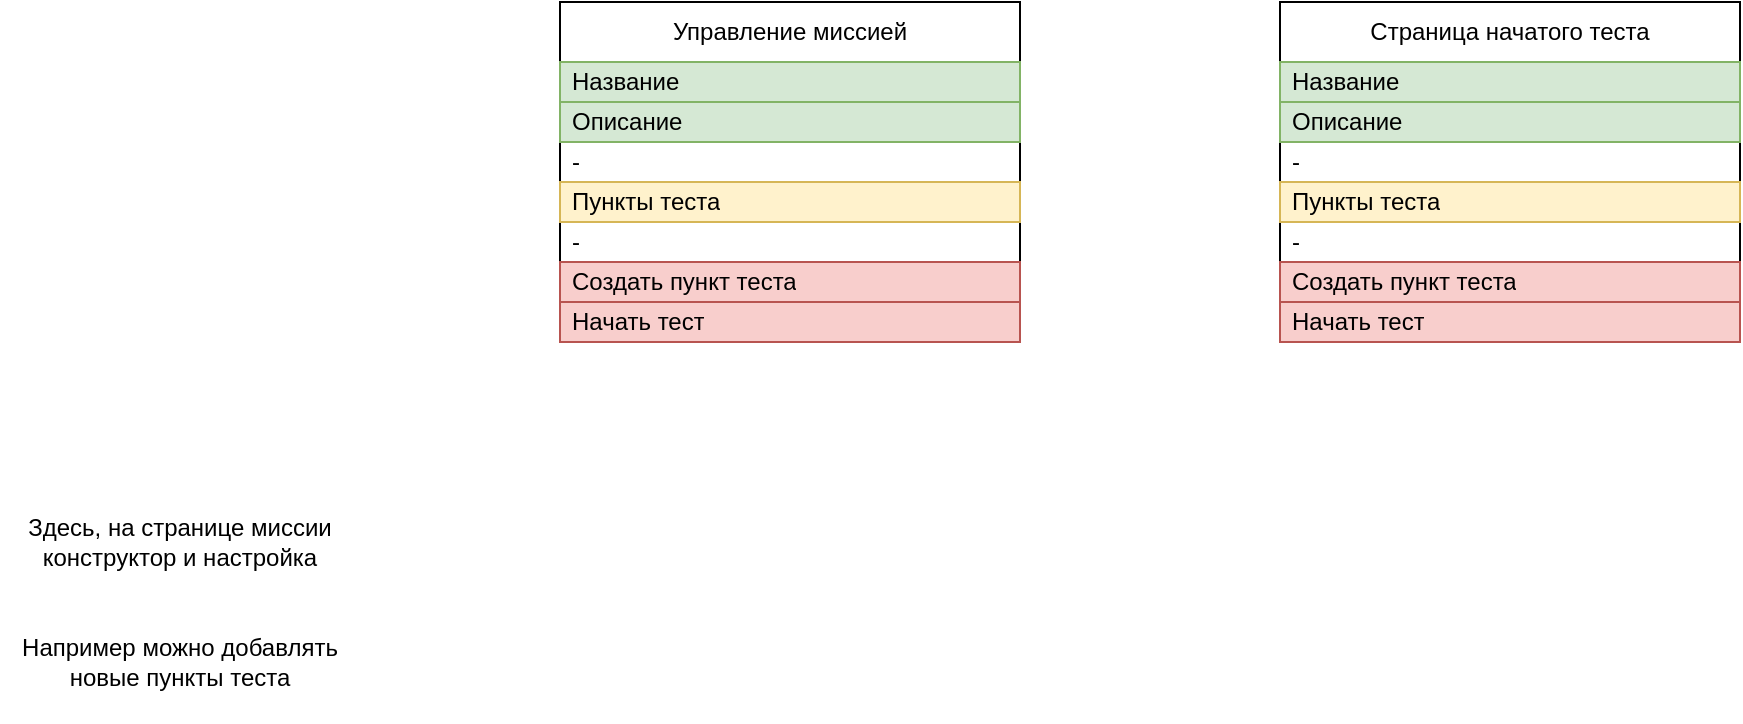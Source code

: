 <mxfile version="20.8.16" type="device" pages="2"><diagram name="Page-1" id="kKPcK78uOi5tfS4zX1zQ"><mxGraphModel dx="992" dy="633" grid="1" gridSize="10" guides="1" tooltips="1" connect="1" arrows="1" fold="1" page="1" pageScale="1" pageWidth="850" pageHeight="1100" math="0" shadow="0"><root><mxCell id="0"/><mxCell id="1" parent="0"/><mxCell id="wDGQdv_INmytUlG3UHVK-20" value="Управление миссией" style="swimlane;fontStyle=0;childLayout=stackLayout;horizontal=1;startSize=30;horizontalStack=0;resizeParent=1;resizeParentMax=0;resizeLast=0;collapsible=1;marginBottom=0;whiteSpace=wrap;html=1;" parent="1" vertex="1"><mxGeometry x="360" y="40" width="230" height="170" as="geometry"/></mxCell><mxCell id="wDGQdv_INmytUlG3UHVK-21" value="Название" style="text;strokeColor=#82b366;fillColor=#d5e8d4;align=left;verticalAlign=middle;spacingLeft=4;spacingRight=4;overflow=hidden;points=[[0,0.5],[1,0.5]];portConstraint=eastwest;rotatable=0;whiteSpace=wrap;html=1;" parent="wDGQdv_INmytUlG3UHVK-20" vertex="1"><mxGeometry y="30" width="230" height="20" as="geometry"/></mxCell><mxCell id="wDGQdv_INmytUlG3UHVK-22" value="Описание" style="text;strokeColor=#82b366;fillColor=#d5e8d4;align=left;verticalAlign=middle;spacingLeft=4;spacingRight=4;overflow=hidden;points=[[0,0.5],[1,0.5]];portConstraint=eastwest;rotatable=0;whiteSpace=wrap;html=1;" parent="wDGQdv_INmytUlG3UHVK-20" vertex="1"><mxGeometry y="50" width="230" height="20" as="geometry"/></mxCell><mxCell id="wDGQdv_INmytUlG3UHVK-25" value="-" style="text;strokeColor=none;fillColor=none;align=left;verticalAlign=middle;spacingLeft=4;spacingRight=4;overflow=hidden;points=[[0,0.5],[1,0.5]];portConstraint=eastwest;rotatable=0;whiteSpace=wrap;html=1;" parent="wDGQdv_INmytUlG3UHVK-20" vertex="1"><mxGeometry y="70" width="230" height="20" as="geometry"/></mxCell><mxCell id="wDGQdv_INmytUlG3UHVK-26" value="Пункты теста" style="text;strokeColor=#d6b656;fillColor=#fff2cc;align=left;verticalAlign=middle;spacingLeft=4;spacingRight=4;overflow=hidden;points=[[0,0.5],[1,0.5]];portConstraint=eastwest;rotatable=0;whiteSpace=wrap;html=1;" parent="wDGQdv_INmytUlG3UHVK-20" vertex="1"><mxGeometry y="90" width="230" height="20" as="geometry"/></mxCell><mxCell id="wDGQdv_INmytUlG3UHVK-31" value="-" style="text;align=left;verticalAlign=middle;spacingLeft=4;spacingRight=4;overflow=hidden;points=[[0,0.5],[1,0.5]];portConstraint=eastwest;rotatable=0;whiteSpace=wrap;html=1;" parent="wDGQdv_INmytUlG3UHVK-20" vertex="1"><mxGeometry y="110" width="230" height="20" as="geometry"/></mxCell><mxCell id="wDGQdv_INmytUlG3UHVK-29" value="Создать пункт теста" style="text;strokeColor=#b85450;fillColor=#f8cecc;align=left;verticalAlign=middle;spacingLeft=4;spacingRight=4;overflow=hidden;points=[[0,0.5],[1,0.5]];portConstraint=eastwest;rotatable=0;whiteSpace=wrap;html=1;" parent="wDGQdv_INmytUlG3UHVK-20" vertex="1"><mxGeometry y="130" width="230" height="20" as="geometry"/></mxCell><mxCell id="wDGQdv_INmytUlG3UHVK-30" value="Начать тест" style="text;strokeColor=#b85450;fillColor=#f8cecc;align=left;verticalAlign=middle;spacingLeft=4;spacingRight=4;overflow=hidden;points=[[0,0.5],[1,0.5]];portConstraint=eastwest;rotatable=0;whiteSpace=wrap;html=1;" parent="wDGQdv_INmytUlG3UHVK-20" vertex="1"><mxGeometry y="150" width="230" height="20" as="geometry"/></mxCell><mxCell id="wDGQdv_INmytUlG3UHVK-32" value="Страница начатого теста" style="swimlane;fontStyle=0;childLayout=stackLayout;horizontal=1;startSize=30;horizontalStack=0;resizeParent=1;resizeParentMax=0;resizeLast=0;collapsible=1;marginBottom=0;whiteSpace=wrap;html=1;" parent="1" vertex="1"><mxGeometry x="720" y="40" width="230" height="170" as="geometry"/></mxCell><mxCell id="wDGQdv_INmytUlG3UHVK-33" value="Название" style="text;strokeColor=#82b366;fillColor=#d5e8d4;align=left;verticalAlign=middle;spacingLeft=4;spacingRight=4;overflow=hidden;points=[[0,0.5],[1,0.5]];portConstraint=eastwest;rotatable=0;whiteSpace=wrap;html=1;" parent="wDGQdv_INmytUlG3UHVK-32" vertex="1"><mxGeometry y="30" width="230" height="20" as="geometry"/></mxCell><mxCell id="wDGQdv_INmytUlG3UHVK-34" value="Описание" style="text;strokeColor=#82b366;fillColor=#d5e8d4;align=left;verticalAlign=middle;spacingLeft=4;spacingRight=4;overflow=hidden;points=[[0,0.5],[1,0.5]];portConstraint=eastwest;rotatable=0;whiteSpace=wrap;html=1;" parent="wDGQdv_INmytUlG3UHVK-32" vertex="1"><mxGeometry y="50" width="230" height="20" as="geometry"/></mxCell><mxCell id="wDGQdv_INmytUlG3UHVK-35" value="-" style="text;strokeColor=none;fillColor=none;align=left;verticalAlign=middle;spacingLeft=4;spacingRight=4;overflow=hidden;points=[[0,0.5],[1,0.5]];portConstraint=eastwest;rotatable=0;whiteSpace=wrap;html=1;" parent="wDGQdv_INmytUlG3UHVK-32" vertex="1"><mxGeometry y="70" width="230" height="20" as="geometry"/></mxCell><mxCell id="wDGQdv_INmytUlG3UHVK-36" value="Пункты теста" style="text;strokeColor=#d6b656;fillColor=#fff2cc;align=left;verticalAlign=middle;spacingLeft=4;spacingRight=4;overflow=hidden;points=[[0,0.5],[1,0.5]];portConstraint=eastwest;rotatable=0;whiteSpace=wrap;html=1;" parent="wDGQdv_INmytUlG3UHVK-32" vertex="1"><mxGeometry y="90" width="230" height="20" as="geometry"/></mxCell><mxCell id="wDGQdv_INmytUlG3UHVK-37" value="-" style="text;align=left;verticalAlign=middle;spacingLeft=4;spacingRight=4;overflow=hidden;points=[[0,0.5],[1,0.5]];portConstraint=eastwest;rotatable=0;whiteSpace=wrap;html=1;" parent="wDGQdv_INmytUlG3UHVK-32" vertex="1"><mxGeometry y="110" width="230" height="20" as="geometry"/></mxCell><mxCell id="wDGQdv_INmytUlG3UHVK-38" value="Создать пункт теста" style="text;strokeColor=#b85450;fillColor=#f8cecc;align=left;verticalAlign=middle;spacingLeft=4;spacingRight=4;overflow=hidden;points=[[0,0.5],[1,0.5]];portConstraint=eastwest;rotatable=0;whiteSpace=wrap;html=1;" parent="wDGQdv_INmytUlG3UHVK-32" vertex="1"><mxGeometry y="130" width="230" height="20" as="geometry"/></mxCell><mxCell id="wDGQdv_INmytUlG3UHVK-39" value="Начать тест" style="text;strokeColor=#b85450;fillColor=#f8cecc;align=left;verticalAlign=middle;spacingLeft=4;spacingRight=4;overflow=hidden;points=[[0,0.5],[1,0.5]];portConstraint=eastwest;rotatable=0;whiteSpace=wrap;html=1;" parent="wDGQdv_INmytUlG3UHVK-32" vertex="1"><mxGeometry y="150" width="230" height="20" as="geometry"/></mxCell><mxCell id="CmTzIssgwajuqAtvBNlB-1" value="Здесь, на странице миссии конструктор и настройка" style="text;html=1;strokeColor=none;fillColor=none;align=center;verticalAlign=middle;whiteSpace=wrap;rounded=0;" vertex="1" parent="1"><mxGeometry x="80" y="280" width="180" height="60" as="geometry"/></mxCell><mxCell id="CmTzIssgwajuqAtvBNlB-2" value="Например можно добавлять новые пункты теста" style="text;html=1;strokeColor=none;fillColor=none;align=center;verticalAlign=middle;whiteSpace=wrap;rounded=0;" vertex="1" parent="1"><mxGeometry x="80" y="340" width="180" height="60" as="geometry"/></mxCell></root></mxGraphModel></diagram><diagram id="IYYp5CW_kDf6VoQRLgJH" name="Page-2"><mxGraphModel dx="1842" dy="633" grid="1" gridSize="10" guides="1" tooltips="1" connect="1" arrows="1" fold="1" page="1" pageScale="1" pageWidth="850" pageHeight="1100" math="0" shadow="0"><root><mxCell id="0"/><mxCell id="1" parent="0"/><mxCell id="ikBMrN7OMJSAg3Mnm1L9-1" value="" style="rounded=0;whiteSpace=wrap;html=1;fillColor=#f5f5f5;fontColor=#333333;strokeColor=#666666;" parent="1" vertex="1"><mxGeometry x="120" y="80" width="560" height="440" as="geometry"/></mxCell><mxCell id="ikBMrN7OMJSAg3Mnm1L9-6" value="" style="rounded=1;whiteSpace=wrap;html=1;fillColor=#fff2cc;strokeColor=#d6b656;arcSize=4;" parent="1" vertex="1"><mxGeometry x="185" y="170" width="430" height="220" as="geometry"/></mxCell><mxCell id="ikBMrN7OMJSAg3Mnm1L9-2" value="" style="rounded=1;whiteSpace=wrap;html=1;fillColor=#ffe6cc;strokeColor=#d79b00;" parent="1" vertex="1"><mxGeometry x="215" y="280" width="380" height="30" as="geometry"/></mxCell><mxCell id="ikBMrN7OMJSAg3Mnm1L9-3" value="go away" style="text;html=1;strokeColor=none;fillColor=none;align=left;verticalAlign=middle;whiteSpace=wrap;rounded=0;" parent="1" vertex="1"><mxGeometry x="215" y="250" width="60" height="30" as="geometry"/></mxCell><mxCell id="ikBMrN7OMJSAg3Mnm1L9-4" value="Ok" style="rounded=0;whiteSpace=wrap;html=1;fillColor=#d5e8d4;gradientColor=#97d077;strokeColor=#82b366;" parent="1" vertex="1"><mxGeometry x="505" y="330" width="90" height="30" as="geometry"/></mxCell><mxCell id="ikBMrN7OMJSAg3Mnm1L9-5" value="Help" style="rounded=0;whiteSpace=wrap;html=1;fillColor=#ffcd28;gradientColor=#ffa500;strokeColor=#d79b00;" parent="1" vertex="1"><mxGeometry x="395" y="330" width="90" height="30" as="geometry"/></mxCell><mxCell id="ikBMrN7OMJSAg3Mnm1L9-9" value="" style="rounded=1;whiteSpace=wrap;html=1;fillColor=#ffe6cc;strokeColor=#d79b00;" parent="1" vertex="1"><mxGeometry x="215" y="190" width="380" height="20" as="geometry"/></mxCell><mxCell id="ikBMrN7OMJSAg3Mnm1L9-12" value="5 / 20" style="text;html=1;strokeColor=none;fillColor=none;align=center;verticalAlign=middle;whiteSpace=wrap;rounded=0;" parent="1" vertex="1"><mxGeometry x="375" y="190" width="60" height="20" as="geometry"/></mxCell><mxCell id="ikBMrN7OMJSAg3Mnm1L9-13" value="" style="rounded=0;whiteSpace=wrap;html=1;fillColor=#f5f5f5;fontColor=#333333;strokeColor=#666666;" parent="1" vertex="1"><mxGeometry x="840" y="80" width="560" height="440" as="geometry"/></mxCell><mxCell id="ikBMrN7OMJSAg3Mnm1L9-14" value="" style="rounded=1;whiteSpace=wrap;html=1;fillColor=#fff2cc;strokeColor=#d6b656;" parent="1" vertex="1"><mxGeometry x="905" y="170" width="430" height="220" as="geometry"/></mxCell><mxCell id="ikBMrN7OMJSAg3Mnm1L9-15" value="" style="rounded=1;whiteSpace=wrap;html=1;fillColor=#ffe6cc;strokeColor=#d79b00;" parent="1" vertex="1"><mxGeometry x="935" y="280" width="380" height="30" as="geometry"/></mxCell><mxCell id="ikBMrN7OMJSAg3Mnm1L9-16" value="go away" style="text;html=1;strokeColor=none;fillColor=none;align=left;verticalAlign=middle;whiteSpace=wrap;rounded=0;" parent="1" vertex="1"><mxGeometry x="935" y="250" width="60" height="30" as="geometry"/></mxCell><mxCell id="ikBMrN7OMJSAg3Mnm1L9-17" value="Ok" style="rounded=0;whiteSpace=wrap;html=1;fillColor=#d5e8d4;gradientColor=#97d077;strokeColor=#82b366;" parent="1" vertex="1"><mxGeometry x="1225" y="330" width="90" height="30" as="geometry"/></mxCell><mxCell id="ikBMrN7OMJSAg3Mnm1L9-18" value="Help" style="rounded=0;whiteSpace=wrap;html=1;fillColor=#ffcd28;gradientColor=#ffa500;strokeColor=#d79b00;" parent="1" vertex="1"><mxGeometry x="1115" y="330" width="90" height="30" as="geometry"/></mxCell><mxCell id="ikBMrN7OMJSAg3Mnm1L9-22" value="" style="ellipse;whiteSpace=wrap;html=1;aspect=fixed;rounded=1;fillColor=#d5e8d4;strokeColor=#82b366;" parent="1" vertex="1"><mxGeometry x="940" y="190" width="10" height="10" as="geometry"/></mxCell><mxCell id="ikBMrN7OMJSAg3Mnm1L9-23" value="" style="ellipse;whiteSpace=wrap;html=1;aspect=fixed;rounded=1;fillColor=#d5e8d4;strokeColor=#82b366;" parent="1" vertex="1"><mxGeometry x="960" y="190" width="10" height="10" as="geometry"/></mxCell><mxCell id="ikBMrN7OMJSAg3Mnm1L9-24" value="" style="ellipse;whiteSpace=wrap;html=1;aspect=fixed;rounded=1;fillColor=#d5e8d4;strokeColor=#82b366;" parent="1" vertex="1"><mxGeometry x="980" y="190" width="10" height="10" as="geometry"/></mxCell><mxCell id="ikBMrN7OMJSAg3Mnm1L9-25" value="" style="ellipse;whiteSpace=wrap;html=1;aspect=fixed;rounded=1;fillColor=#d5e8d4;strokeColor=#82b366;" parent="1" vertex="1"><mxGeometry x="1000" y="190" width="10" height="10" as="geometry"/></mxCell><mxCell id="ikBMrN7OMJSAg3Mnm1L9-26" value="" style="ellipse;whiteSpace=wrap;html=1;aspect=fixed;rounded=1;fillColor=#d5e8d4;strokeColor=#82b366;" parent="1" vertex="1"><mxGeometry x="1020" y="190" width="10" height="10" as="geometry"/></mxCell><mxCell id="ikBMrN7OMJSAg3Mnm1L9-27" value="" style="ellipse;whiteSpace=wrap;html=1;aspect=fixed;rounded=1;fillColor=#d5e8d4;strokeColor=#82b366;" parent="1" vertex="1"><mxGeometry x="1040" y="190" width="10" height="10" as="geometry"/></mxCell><mxCell id="ikBMrN7OMJSAg3Mnm1L9-28" value="" style="ellipse;whiteSpace=wrap;html=1;aspect=fixed;rounded=1;" parent="1" vertex="1"><mxGeometry x="1060" y="190" width="10" height="10" as="geometry"/></mxCell><mxCell id="ikBMrN7OMJSAg3Mnm1L9-29" value="" style="ellipse;whiteSpace=wrap;html=1;aspect=fixed;rounded=1;" parent="1" vertex="1"><mxGeometry x="1080" y="190" width="10" height="10" as="geometry"/></mxCell><mxCell id="ikBMrN7OMJSAg3Mnm1L9-30" value="" style="ellipse;whiteSpace=wrap;html=1;aspect=fixed;rounded=1;" parent="1" vertex="1"><mxGeometry x="1240" y="190" width="10" height="10" as="geometry"/></mxCell><mxCell id="ikBMrN7OMJSAg3Mnm1L9-31" value="" style="ellipse;whiteSpace=wrap;html=1;aspect=fixed;rounded=1;" parent="1" vertex="1"><mxGeometry x="1220" y="190" width="10" height="10" as="geometry"/></mxCell><mxCell id="ikBMrN7OMJSAg3Mnm1L9-32" value="" style="ellipse;whiteSpace=wrap;html=1;aspect=fixed;rounded=1;" parent="1" vertex="1"><mxGeometry x="1200" y="190" width="10" height="10" as="geometry"/></mxCell><mxCell id="ikBMrN7OMJSAg3Mnm1L9-33" value="" style="ellipse;whiteSpace=wrap;html=1;aspect=fixed;rounded=1;" parent="1" vertex="1"><mxGeometry x="1180" y="190" width="10" height="10" as="geometry"/></mxCell><mxCell id="ikBMrN7OMJSAg3Mnm1L9-34" value="" style="ellipse;whiteSpace=wrap;html=1;aspect=fixed;rounded=1;" parent="1" vertex="1"><mxGeometry x="1160" y="190" width="10" height="10" as="geometry"/></mxCell><mxCell id="ikBMrN7OMJSAg3Mnm1L9-35" value="" style="ellipse;whiteSpace=wrap;html=1;aspect=fixed;rounded=1;" parent="1" vertex="1"><mxGeometry x="1140" y="190" width="10" height="10" as="geometry"/></mxCell><mxCell id="ikBMrN7OMJSAg3Mnm1L9-36" value="" style="ellipse;whiteSpace=wrap;html=1;aspect=fixed;rounded=1;" parent="1" vertex="1"><mxGeometry x="1120" y="190" width="10" height="10" as="geometry"/></mxCell><mxCell id="ikBMrN7OMJSAg3Mnm1L9-37" value="" style="ellipse;whiteSpace=wrap;html=1;aspect=fixed;rounded=1;" parent="1" vertex="1"><mxGeometry x="1100" y="190" width="10" height="10" as="geometry"/></mxCell><mxCell id="KgDStWoyhLVJrNO-TcrN-3" style="edgeStyle=orthogonalEdgeStyle;rounded=0;orthogonalLoop=1;jettySize=auto;html=1;exitX=1;exitY=0.5;exitDx=0;exitDy=0;entryX=0;entryY=0.5;entryDx=0;entryDy=0;" edge="1" parent="1" source="KgDStWoyhLVJrNO-TcrN-1" target="KgDStWoyhLVJrNO-TcrN-2"><mxGeometry relative="1" as="geometry"/></mxCell><mxCell id="KgDStWoyhLVJrNO-TcrN-1" value="Открытие страницы" style="rounded=0;whiteSpace=wrap;html=1;fillColor=#fff2cc;strokeColor=#d6b656;" vertex="1" parent="1"><mxGeometry x="120" y="600" width="160" height="40" as="geometry"/></mxCell><mxCell id="KgDStWoyhLVJrNO-TcrN-8" style="edgeStyle=orthogonalEdgeStyle;rounded=0;orthogonalLoop=1;jettySize=auto;html=1;exitX=1;exitY=0.5;exitDx=0;exitDy=0;entryX=0;entryY=0.5;entryDx=0;entryDy=0;" edge="1" parent="1" source="KgDStWoyhLVJrNO-TcrN-2" target="KgDStWoyhLVJrNO-TcrN-7"><mxGeometry relative="1" as="geometry"/></mxCell><mxCell id="KgDStWoyhLVJrNO-TcrN-2" value="Получить вопрос" style="rounded=0;whiteSpace=wrap;html=1;fillColor=#d5e8d4;strokeColor=#82b366;" vertex="1" parent="1"><mxGeometry x="320" y="600" width="160" height="40" as="geometry"/></mxCell><mxCell id="KgDStWoyhLVJrNO-TcrN-15" style="edgeStyle=none;rounded=0;orthogonalLoop=1;jettySize=auto;html=1;exitX=0.5;exitY=1;exitDx=0;exitDy=0;entryX=0.5;entryY=0;entryDx=0;entryDy=0;" edge="1" parent="1" source="KgDStWoyhLVJrNO-TcrN-4" target="KgDStWoyhLVJrNO-TcrN-14"><mxGeometry relative="1" as="geometry"/></mxCell><mxCell id="KgDStWoyhLVJrNO-TcrN-4" value="Получить решение пользователя" style="rounded=0;whiteSpace=wrap;html=1;" vertex="1" parent="1"><mxGeometry x="720" y="600" width="160" height="40" as="geometry"/></mxCell><mxCell id="KgDStWoyhLVJrNO-TcrN-9" style="edgeStyle=orthogonalEdgeStyle;rounded=0;orthogonalLoop=1;jettySize=auto;html=1;exitX=1;exitY=0.5;exitDx=0;exitDy=0;entryX=0;entryY=0.5;entryDx=0;entryDy=0;" edge="1" parent="1" source="KgDStWoyhLVJrNO-TcrN-7" target="KgDStWoyhLVJrNO-TcrN-4"><mxGeometry relative="1" as="geometry"/></mxCell><mxCell id="KgDStWoyhLVJrNO-TcrN-7" value="Отрисовать объект" style="rounded=0;whiteSpace=wrap;html=1;" vertex="1" parent="1"><mxGeometry x="520" y="600" width="160" height="40" as="geometry"/></mxCell><mxCell id="KgDStWoyhLVJrNO-TcrN-11" value="Сервис" style="shape=cylinder3;whiteSpace=wrap;html=1;boundedLbl=1;backgroundOutline=1;size=15;fillColor=#e1d5e7;strokeColor=#9673a6;" vertex="1" parent="1"><mxGeometry x="120" y="720" width="110" height="70" as="geometry"/></mxCell><mxCell id="KgDStWoyhLVJrNO-TcrN-17" style="edgeStyle=none;rounded=0;orthogonalLoop=1;jettySize=auto;html=1;exitX=0.5;exitY=1;exitDx=0;exitDy=0;entryX=0.5;entryY=0;entryDx=0;entryDy=0;" edge="1" parent="1" source="KgDStWoyhLVJrNO-TcrN-14" target="KgDStWoyhLVJrNO-TcrN-16"><mxGeometry relative="1" as="geometry"/></mxCell><mxCell id="KgDStWoyhLVJrNO-TcrN-14" value="Отправить решение пользователя" style="rounded=0;whiteSpace=wrap;html=1;fillColor=#d5e8d4;strokeColor=#82b366;" vertex="1" parent="1"><mxGeometry x="720" y="680" width="160" height="40" as="geometry"/></mxCell><mxCell id="KgDStWoyhLVJrNO-TcrN-16" value="Получить результат" style="rounded=0;whiteSpace=wrap;html=1;fillColor=#d5e8d4;strokeColor=#82b366;" vertex="1" parent="1"><mxGeometry x="720" y="760" width="160" height="40" as="geometry"/></mxCell><mxCell id="_UD3L4Rpo9pghnNyRkXZ-1" value="Релуьтат проверки внизу анимация или просто сообщение" style="text;html=1;strokeColor=none;fillColor=none;align=center;verticalAlign=middle;whiteSpace=wrap;rounded=0;" vertex="1" parent="1"><mxGeometry x="-280" y="450" width="230" height="30" as="geometry"/></mxCell><mxCell id="_UD3L4Rpo9pghnNyRkXZ-2" value="После отправки решения и проверки вывести результат, скрыть кнопки помощь и проверить, вывести кнопку продолжить" style="text;html=1;strokeColor=none;fillColor=none;align=center;verticalAlign=middle;whiteSpace=wrap;rounded=0;" vertex="1" parent="1"><mxGeometry x="-280" y="520" width="230" height="70" as="geometry"/></mxCell></root></mxGraphModel></diagram></mxfile>